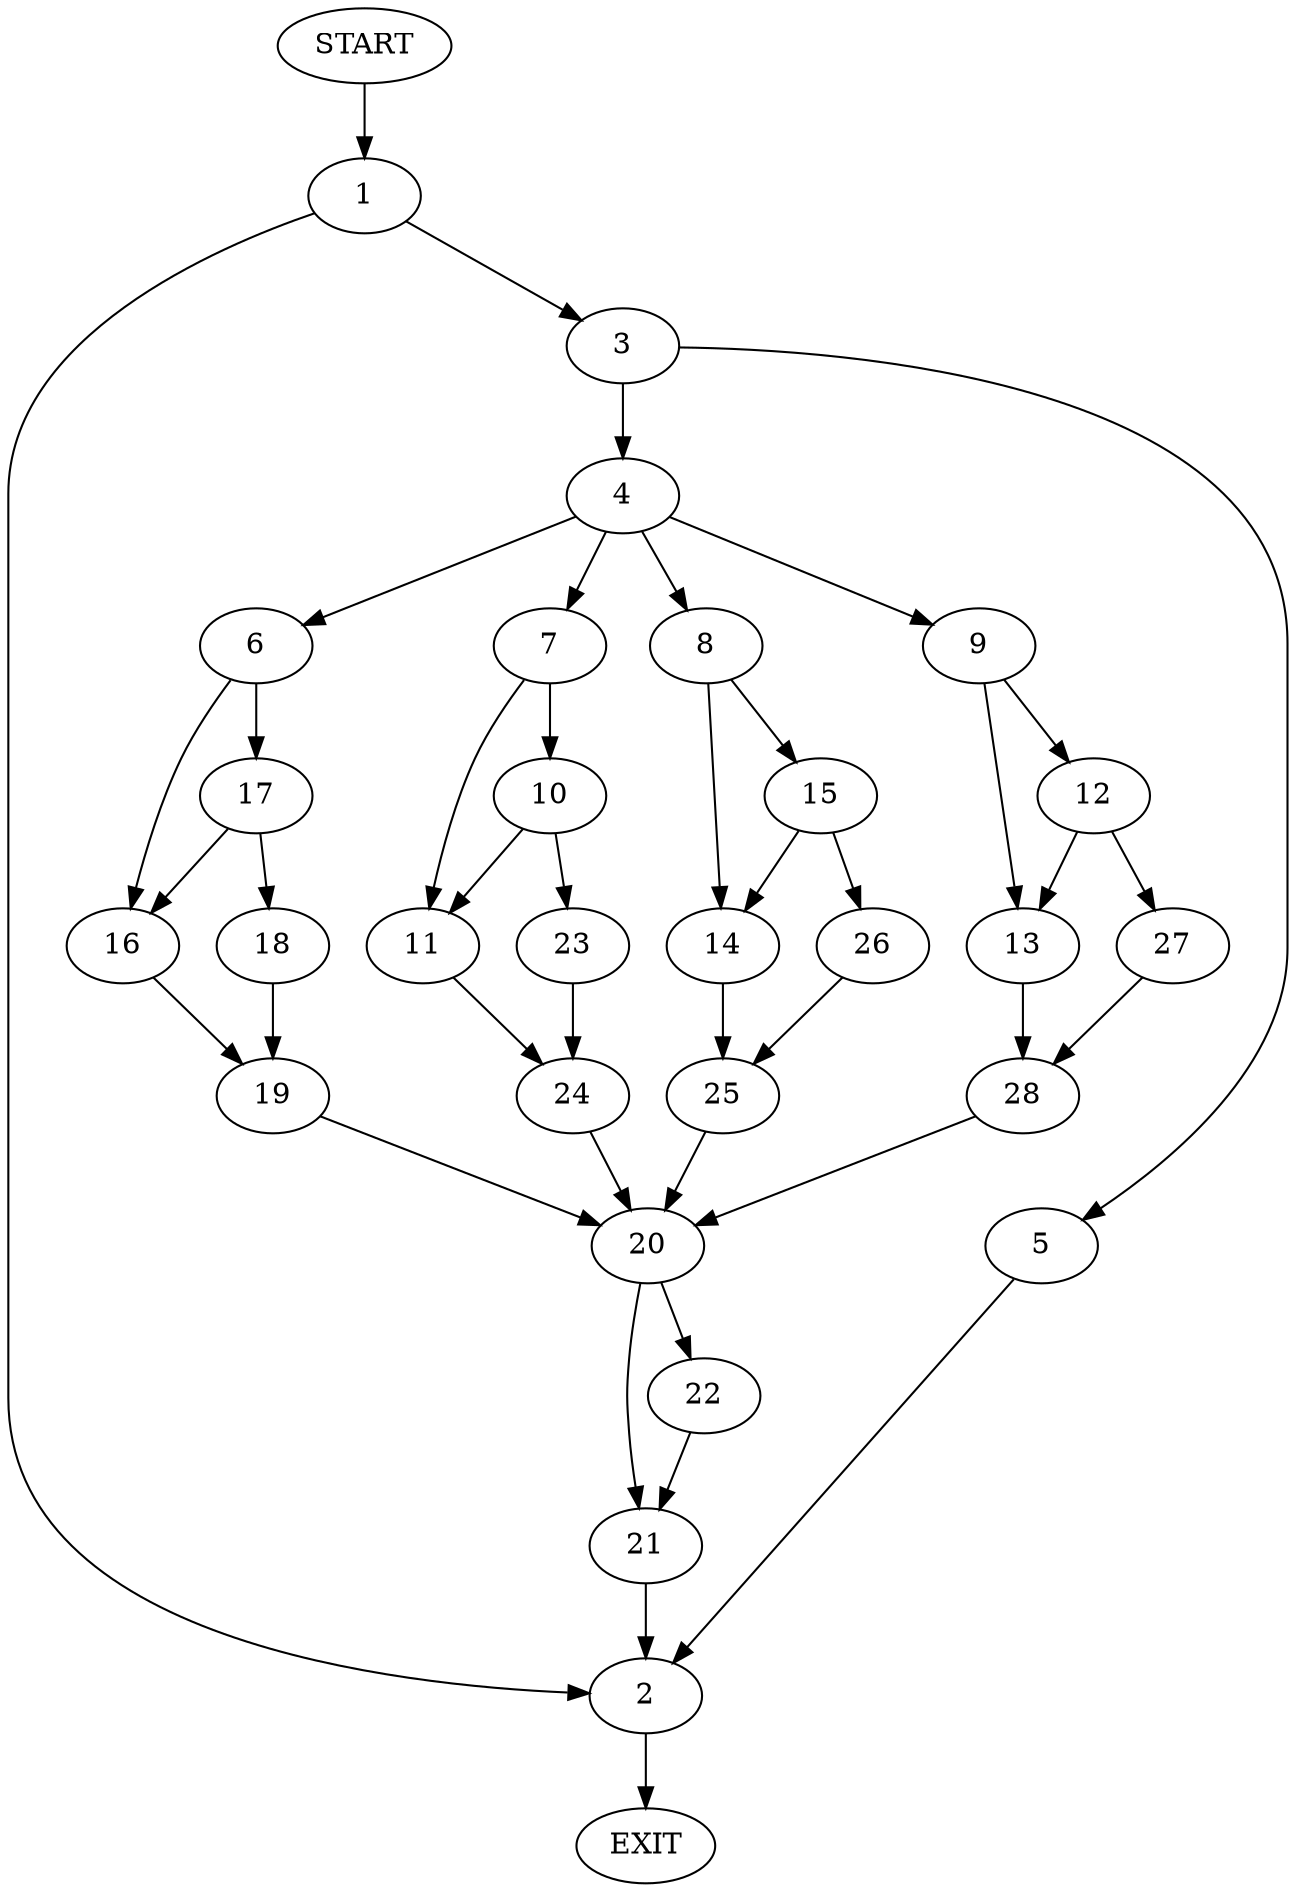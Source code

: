 digraph {
0 [label="START"]
29 [label="EXIT"]
0 -> 1
1 -> 2
1 -> 3
2 -> 29
3 -> 4
3 -> 5
5 -> 2
4 -> 6
4 -> 7
4 -> 8
4 -> 9
7 -> 10
7 -> 11
9 -> 12
9 -> 13
8 -> 14
8 -> 15
6 -> 16
6 -> 17
17 -> 16
17 -> 18
16 -> 19
18 -> 19
19 -> 20
20 -> 21
20 -> 22
10 -> 23
10 -> 11
11 -> 24
23 -> 24
24 -> 20
14 -> 25
15 -> 14
15 -> 26
26 -> 25
25 -> 20
12 -> 27
12 -> 13
13 -> 28
27 -> 28
28 -> 20
22 -> 21
21 -> 2
}

